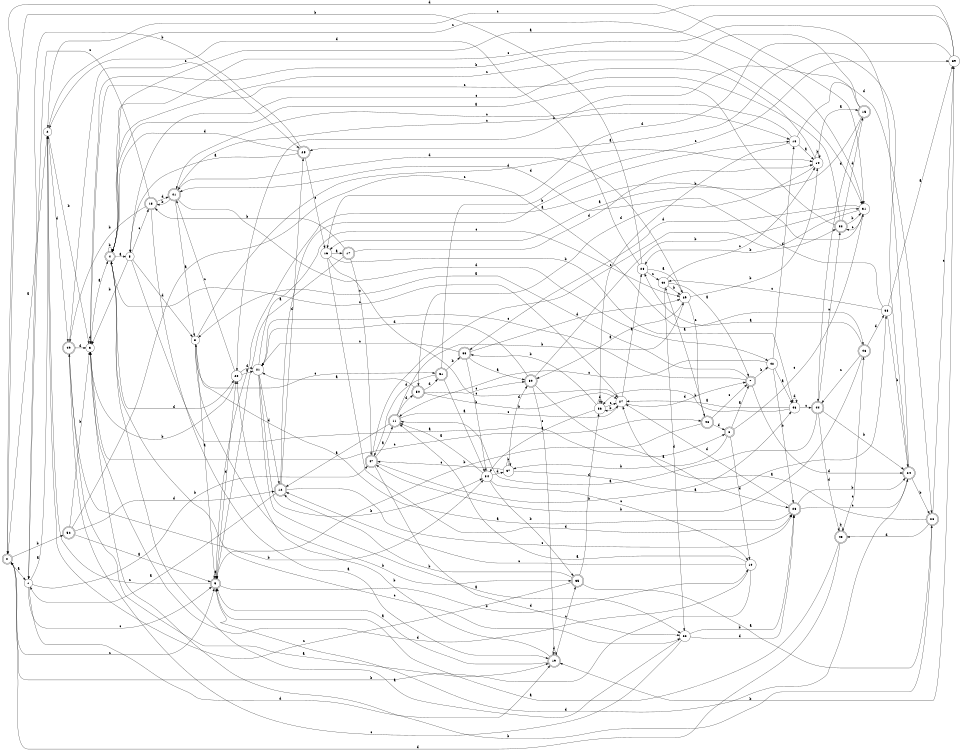 digraph n43_5 {
__start0 [label="" shape="none"];

rankdir=LR;
size="8,5";

s0 [style="rounded,filled", color="black", fillcolor="white" shape="doublecircle", label="0"];
s1 [style="filled", color="black", fillcolor="white" shape="circle", label="1"];
s2 [style="filled", color="black", fillcolor="white" shape="circle", label="2"];
s3 [style="filled", color="black", fillcolor="white" shape="circle", label="3"];
s4 [style="rounded,filled", color="black", fillcolor="white" shape="doublecircle", label="4"];
s5 [style="filled", color="black", fillcolor="white" shape="circle", label="5"];
s6 [style="rounded,filled", color="black", fillcolor="white" shape="doublecircle", label="6"];
s7 [style="rounded,filled", color="black", fillcolor="white" shape="doublecircle", label="7"];
s8 [style="filled", color="black", fillcolor="white" shape="circle", label="8"];
s9 [style="rounded,filled", color="black", fillcolor="white" shape="doublecircle", label="9"];
s10 [style="filled", color="black", fillcolor="white" shape="circle", label="10"];
s11 [style="rounded,filled", color="black", fillcolor="white" shape="doublecircle", label="11"];
s12 [style="rounded,filled", color="black", fillcolor="white" shape="doublecircle", label="12"];
s13 [style="filled", color="black", fillcolor="white" shape="circle", label="13"];
s14 [style="filled", color="black", fillcolor="white" shape="circle", label="14"];
s15 [style="rounded,filled", color="black", fillcolor="white" shape="doublecircle", label="15"];
s16 [style="filled", color="black", fillcolor="white" shape="circle", label="16"];
s17 [style="rounded,filled", color="black", fillcolor="white" shape="doublecircle", label="17"];
s18 [style="rounded,filled", color="black", fillcolor="white" shape="doublecircle", label="18"];
s19 [style="rounded,filled", color="black", fillcolor="white" shape="doublecircle", label="19"];
s20 [style="filled", color="black", fillcolor="white" shape="circle", label="20"];
s21 [style="filled", color="black", fillcolor="white" shape="circle", label="21"];
s22 [style="filled", color="black", fillcolor="white" shape="circle", label="22"];
s23 [style="rounded,filled", color="black", fillcolor="white" shape="doublecircle", label="23"];
s24 [style="rounded,filled", color="black", fillcolor="white" shape="doublecircle", label="24"];
s25 [style="rounded,filled", color="black", fillcolor="white" shape="doublecircle", label="25"];
s26 [style="rounded,filled", color="black", fillcolor="white" shape="doublecircle", label="26"];
s27 [style="filled", color="black", fillcolor="white" shape="circle", label="27"];
s28 [style="filled", color="black", fillcolor="white" shape="circle", label="28"];
s29 [style="filled", color="black", fillcolor="white" shape="circle", label="29"];
s30 [style="rounded,filled", color="black", fillcolor="white" shape="doublecircle", label="30"];
s31 [style="filled", color="black", fillcolor="white" shape="circle", label="31"];
s32 [style="rounded,filled", color="black", fillcolor="white" shape="doublecircle", label="32"];
s33 [style="rounded,filled", color="black", fillcolor="white" shape="doublecircle", label="33"];
s34 [style="filled", color="black", fillcolor="white" shape="circle", label="34"];
s35 [style="rounded,filled", color="black", fillcolor="white" shape="doublecircle", label="35"];
s36 [style="filled", color="black", fillcolor="white" shape="circle", label="36"];
s37 [style="filled", color="black", fillcolor="white" shape="circle", label="37"];
s38 [style="filled", color="black", fillcolor="white" shape="circle", label="38"];
s39 [style="filled", color="black", fillcolor="white" shape="circle", label="39"];
s40 [style="filled", color="black", fillcolor="white" shape="circle", label="40"];
s41 [style="rounded,filled", color="black", fillcolor="white" shape="doublecircle", label="41"];
s42 [style="filled", color="black", fillcolor="white" shape="circle", label="42"];
s43 [style="filled", color="black", fillcolor="white" shape="circle", label="43"];
s44 [style="rounded,filled", color="black", fillcolor="white" shape="doublecircle", label="44"];
s45 [style="rounded,filled", color="black", fillcolor="white" shape="doublecircle", label="45"];
s46 [style="rounded,filled", color="black", fillcolor="white" shape="doublecircle", label="46"];
s47 [style="rounded,filled", color="black", fillcolor="white" shape="doublecircle", label="47"];
s48 [style="rounded,filled", color="black", fillcolor="white" shape="doublecircle", label="48"];
s49 [style="rounded,filled", color="black", fillcolor="white" shape="doublecircle", label="49"];
s50 [style="rounded,filled", color="black", fillcolor="white" shape="doublecircle", label="50"];
s51 [style="rounded,filled", color="black", fillcolor="white" shape="doublecircle", label="51"];
s52 [style="rounded,filled", color="black", fillcolor="white" shape="doublecircle", label="52"];
s0 -> s1 [label="a"];
s0 -> s52 [label="b"];
s0 -> s9 [label="c"];
s0 -> s31 [label="d"];
s1 -> s2 [label="a"];
s1 -> s47 [label="b"];
s1 -> s9 [label="c"];
s1 -> s19 [label="d"];
s2 -> s0 [label="a"];
s2 -> s3 [label="b"];
s2 -> s31 [label="c"];
s2 -> s49 [label="d"];
s3 -> s4 [label="a"];
s3 -> s31 [label="b"];
s3 -> s48 [label="c"];
s3 -> s3 [label="d"];
s4 -> s5 [label="a"];
s4 -> s4 [label="b"];
s4 -> s22 [label="c"];
s4 -> s20 [label="d"];
s5 -> s6 [label="a"];
s5 -> s3 [label="b"];
s5 -> s18 [label="c"];
s5 -> s8 [label="d"];
s6 -> s7 [label="a"];
s6 -> s37 [label="b"];
s6 -> s31 [label="c"];
s6 -> s10 [label="d"];
s7 -> s8 [label="a"];
s7 -> s42 [label="b"];
s7 -> s21 [label="c"];
s7 -> s24 [label="d"];
s8 -> s9 [label="a"];
s8 -> s35 [label="b"];
s8 -> s51 [label="c"];
s8 -> s14 [label="d"];
s9 -> s9 [label="a"];
s9 -> s10 [label="b"];
s9 -> s2 [label="c"];
s9 -> s20 [label="d"];
s10 -> s11 [label="a"];
s10 -> s0 [label="b"];
s10 -> s12 [label="c"];
s10 -> s3 [label="d"];
s11 -> s12 [label="a"];
s11 -> s29 [label="b"];
s11 -> s27 [label="c"];
s11 -> s50 [label="d"];
s12 -> s1 [label="a"];
s12 -> s13 [label="b"];
s12 -> s23 [label="c"];
s12 -> s25 [label="d"];
s13 -> s14 [label="a"];
s13 -> s36 [label="b"];
s13 -> s41 [label="c"];
s13 -> s26 [label="d"];
s14 -> s15 [label="a"];
s14 -> s14 [label="b"];
s14 -> s5 [label="c"];
s14 -> s50 [label="d"];
s15 -> s16 [label="a"];
s15 -> s20 [label="b"];
s15 -> s4 [label="c"];
s15 -> s44 [label="d"];
s16 -> s17 [label="a"];
s16 -> s43 [label="b"];
s16 -> s27 [label="c"];
s16 -> s23 [label="d"];
s17 -> s9 [label="a"];
s17 -> s18 [label="b"];
s17 -> s47 [label="c"];
s17 -> s14 [label="d"];
s18 -> s19 [label="a"];
s18 -> s49 [label="b"];
s18 -> s1 [label="c"];
s18 -> s41 [label="d"];
s19 -> s9 [label="a"];
s19 -> s20 [label="b"];
s19 -> s35 [label="c"];
s19 -> s19 [label="d"];
s20 -> s21 [label="a"];
s20 -> s3 [label="b"];
s20 -> s41 [label="c"];
s20 -> s21 [label="d"];
s21 -> s22 [label="a"];
s21 -> s34 [label="b"];
s21 -> s29 [label="c"];
s21 -> s12 [label="d"];
s22 -> s4 [label="a"];
s22 -> s23 [label="b"];
s22 -> s49 [label="c"];
s22 -> s23 [label="d"];
s23 -> s8 [label="a"];
s23 -> s24 [label="b"];
s23 -> s24 [label="c"];
s23 -> s27 [label="d"];
s24 -> s25 [label="a"];
s24 -> s26 [label="b"];
s24 -> s4 [label="c"];
s24 -> s9 [label="d"];
s25 -> s5 [label="a"];
s25 -> s1 [label="b"];
s25 -> s16 [label="c"];
s25 -> s4 [label="d"];
s26 -> s27 [label="a"];
s26 -> s3 [label="b"];
s26 -> s39 [label="c"];
s26 -> s45 [label="d"];
s27 -> s28 [label="a"];
s27 -> s36 [label="b"];
s27 -> s4 [label="c"];
s27 -> s7 [label="d"];
s28 -> s29 [label="a"];
s28 -> s0 [label="b"];
s28 -> s40 [label="c"];
s28 -> s2 [label="d"];
s29 -> s30 [label="a"];
s29 -> s14 [label="b"];
s29 -> s48 [label="c"];
s29 -> s41 [label="d"];
s30 -> s23 [label="a"];
s30 -> s31 [label="b"];
s30 -> s19 [label="c"];
s30 -> s21 [label="d"];
s31 -> s9 [label="a"];
s31 -> s28 [label="b"];
s31 -> s32 [label="c"];
s31 -> s33 [label="d"];
s32 -> s4 [label="a"];
s32 -> s31 [label="b"];
s32 -> s3 [label="c"];
s32 -> s15 [label="d"];
s33 -> s30 [label="a"];
s33 -> s34 [label="b"];
s33 -> s21 [label="c"];
s33 -> s29 [label="d"];
s34 -> s11 [label="a"];
s34 -> s35 [label="b"];
s34 -> s10 [label="c"];
s34 -> s37 [label="d"];
s35 -> s26 [label="a"];
s35 -> s12 [label="b"];
s35 -> s2 [label="c"];
s35 -> s36 [label="d"];
s36 -> s34 [label="a"];
s36 -> s33 [label="b"];
s36 -> s27 [label="c"];
s36 -> s36 [label="d"];
s37 -> s38 [label="a"];
s37 -> s37 [label="b"];
s37 -> s47 [label="c"];
s37 -> s30 [label="d"];
s38 -> s39 [label="a"];
s38 -> s24 [label="b"];
s38 -> s40 [label="c"];
s38 -> s41 [label="d"];
s39 -> s4 [label="a"];
s39 -> s19 [label="b"];
s39 -> s2 [label="c"];
s39 -> s16 [label="d"];
s40 -> s7 [label="a"];
s40 -> s29 [label="b"];
s40 -> s14 [label="c"];
s40 -> s22 [label="d"];
s41 -> s8 [label="a"];
s41 -> s18 [label="b"];
s41 -> s13 [label="c"];
s41 -> s42 [label="d"];
s42 -> s43 [label="a"];
s42 -> s23 [label="b"];
s42 -> s11 [label="c"];
s42 -> s13 [label="d"];
s43 -> s27 [label="a"];
s43 -> s36 [label="b"];
s43 -> s44 [label="c"];
s43 -> s43 [label="d"];
s44 -> s11 [label="a"];
s44 -> s24 [label="b"];
s44 -> s32 [label="c"];
s44 -> s45 [label="d"];
s45 -> s9 [label="a"];
s45 -> s45 [label="b"];
s45 -> s46 [label="c"];
s45 -> s0 [label="d"];
s46 -> s28 [label="a"];
s46 -> s47 [label="b"];
s46 -> s44 [label="c"];
s46 -> s38 [label="d"];
s47 -> s11 [label="a"];
s47 -> s43 [label="b"];
s47 -> s32 [label="c"];
s47 -> s22 [label="d"];
s48 -> s40 [label="a"];
s48 -> s9 [label="b"];
s48 -> s7 [label="c"];
s48 -> s6 [label="d"];
s49 -> s19 [label="a"];
s49 -> s34 [label="b"];
s49 -> s25 [label="c"];
s49 -> s3 [label="d"];
s50 -> s21 [label="a"];
s50 -> s27 [label="b"];
s50 -> s30 [label="c"];
s50 -> s51 [label="d"];
s51 -> s34 [label="a"];
s51 -> s33 [label="b"];
s51 -> s39 [label="c"];
s51 -> s47 [label="d"];
s52 -> s9 [label="a"];
s52 -> s3 [label="b"];
s52 -> s46 [label="c"];
s52 -> s12 [label="d"];

}